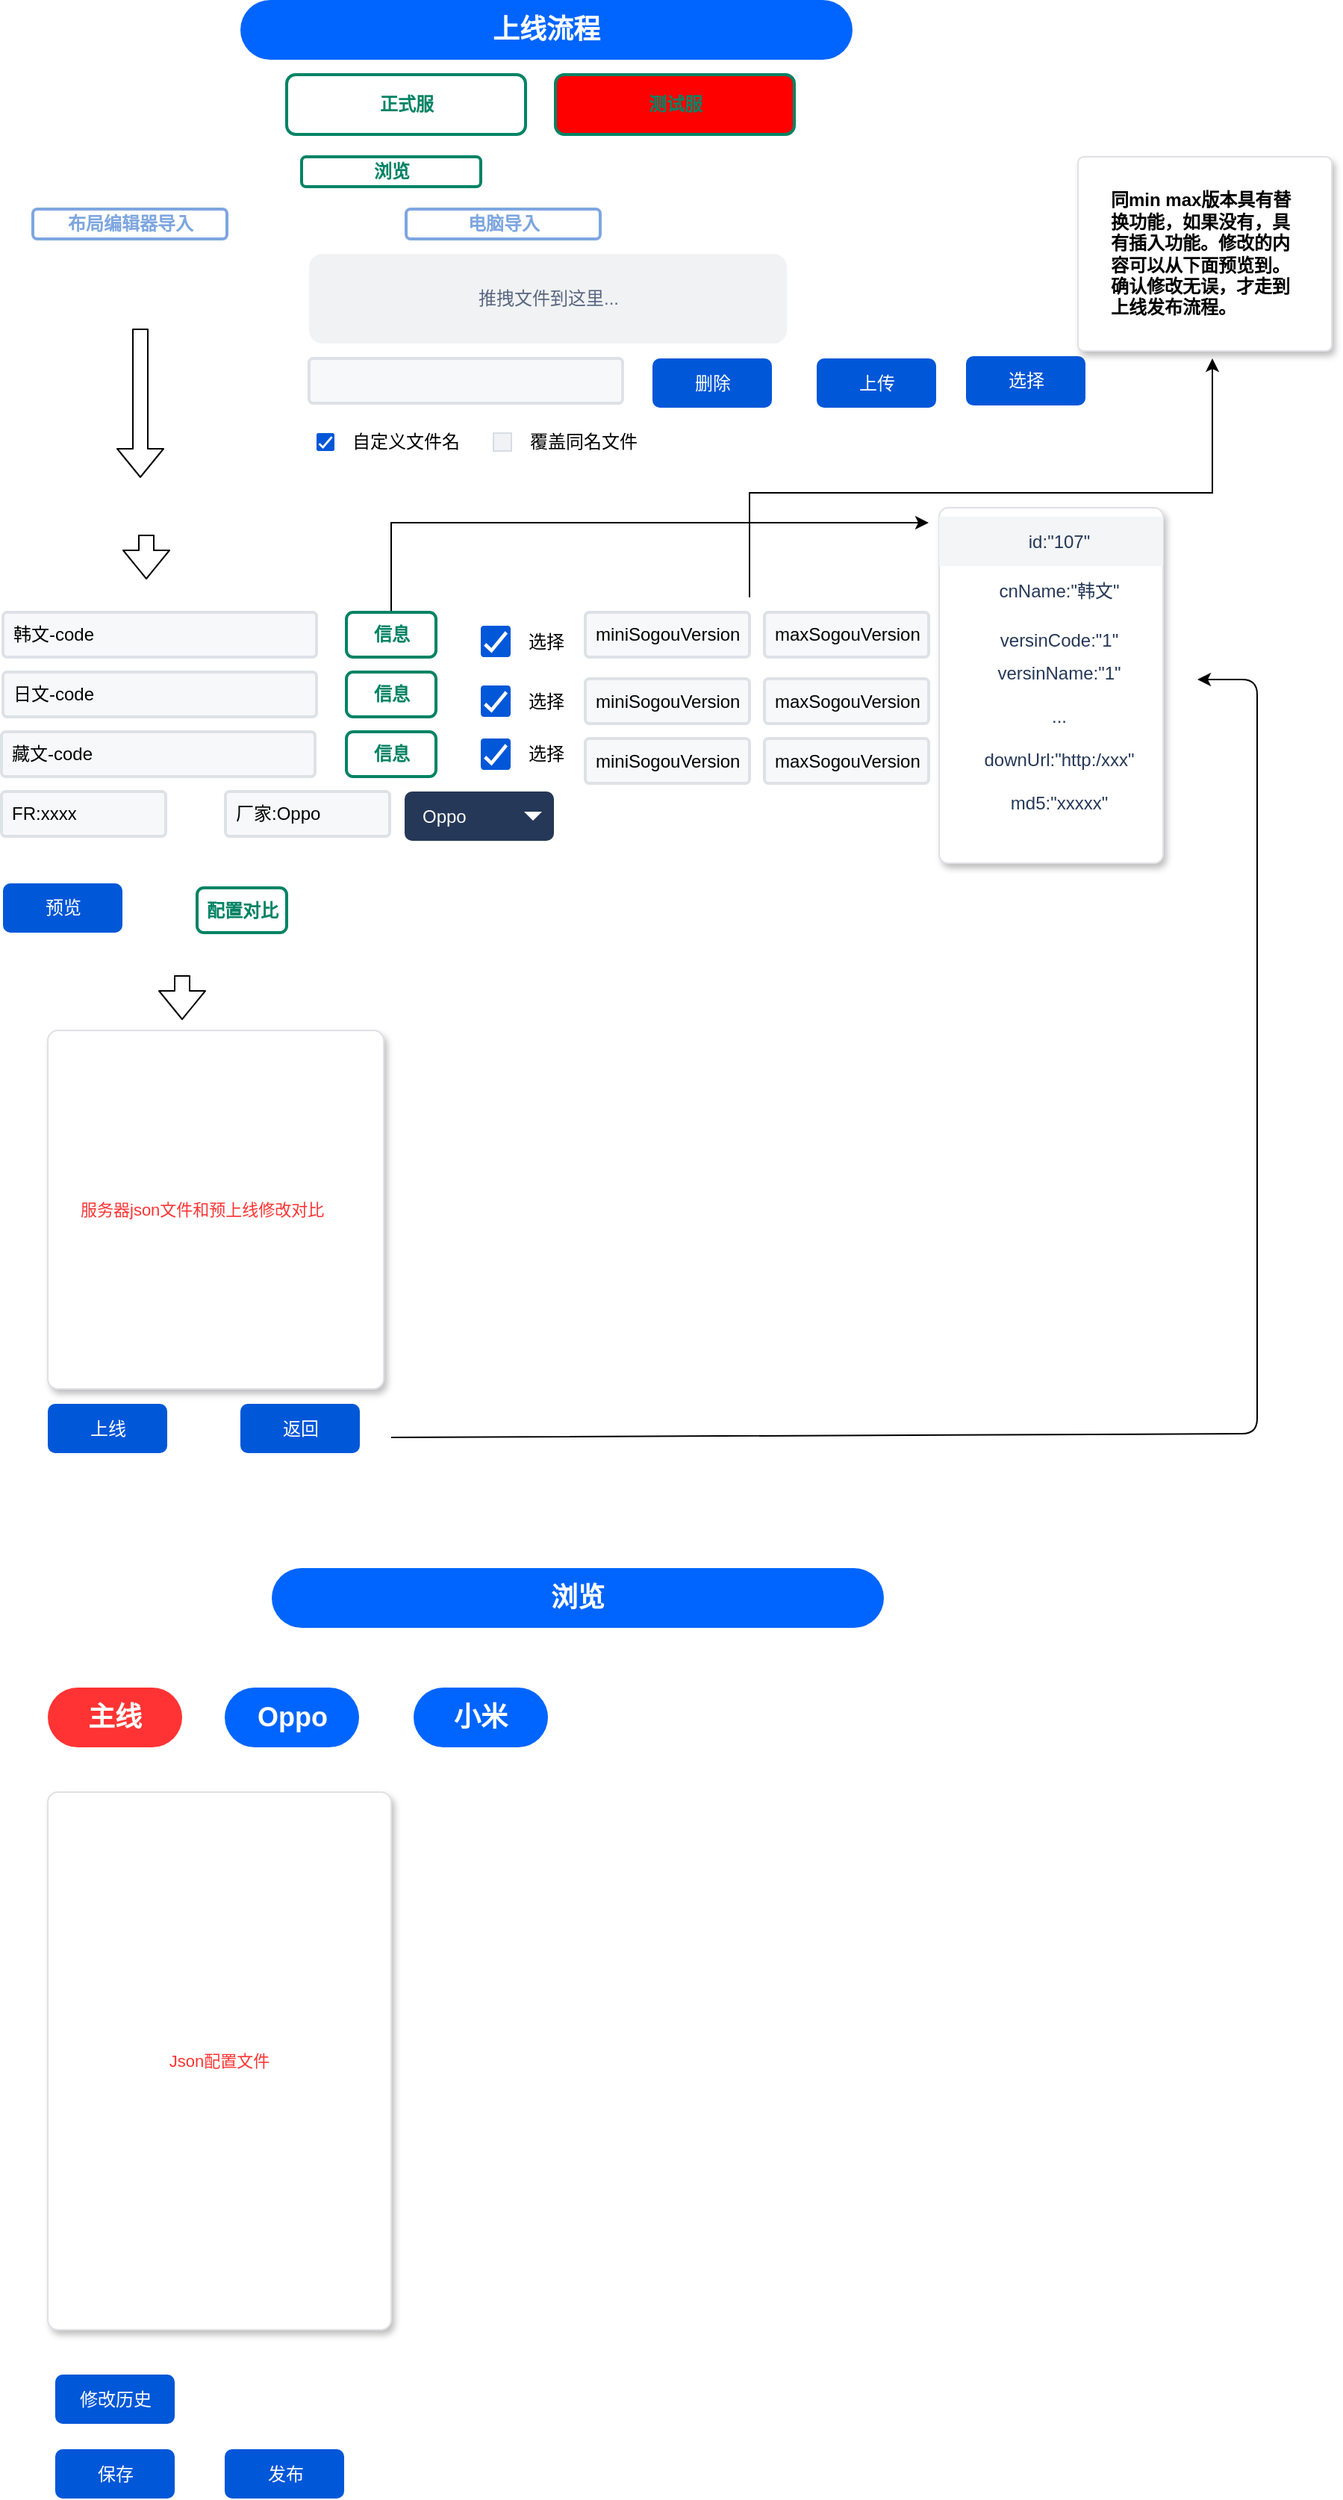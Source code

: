<mxfile version="13.6.4" type="github">
  <diagram id="1EMLyv-aDlPW3CLGLThD" name="Page-1">
    <mxGraphModel dx="1038" dy="548" grid="1" gridSize="10" guides="1" tooltips="1" connect="1" arrows="1" fold="1" page="1" pageScale="1" pageWidth="3300" pageHeight="4681" math="0" shadow="0">
      <root>
        <mxCell id="0" />
        <mxCell id="1" parent="0" />
        <mxCell id="2cxDILAhDorEXdLIPszs-1" value="上线流程" style="rounded=1;fillColor=#0065FF;strokeColor=none;html=1;fontColor=#ffffff;align=center;verticalAlign=middle;whiteSpace=wrap;fontSize=18;fontStyle=1;arcSize=50" vertex="1" parent="1">
          <mxGeometry x="209" y="30" width="410" height="40" as="geometry" />
        </mxCell>
        <mxCell id="2cxDILAhDorEXdLIPszs-2" value="正式服" style="dashed=0;html=1;rounded=1;strokeColor=#008364;fontSize=12;align=center;fontStyle=1;strokeWidth=2;fontColor=#008364" vertex="1" parent="1">
          <mxGeometry x="240" y="80" width="160" height="40" as="geometry" />
        </mxCell>
        <mxCell id="2cxDILAhDorEXdLIPszs-3" value="测试服" style="dashed=0;html=1;rounded=1;strokeColor=#008364;fontSize=12;align=center;fontStyle=1;strokeWidth=2;fontColor=#008364;fillColor=#FF0000;" vertex="1" parent="1">
          <mxGeometry x="420" y="80" width="160" height="40" as="geometry" />
        </mxCell>
        <mxCell id="2cxDILAhDorEXdLIPszs-4" value="推拽文件到这里..." style="rounded=1;align=center;fillColor=#F1F2F4;strokeColor=none;html=1;fontColor=#596780;fontSize=12" vertex="1" parent="1">
          <mxGeometry x="255" y="200" width="320" height="60" as="geometry" />
        </mxCell>
        <mxCell id="2cxDILAhDorEXdLIPszs-5" value="" style="rounded=1;arcSize=9;fillColor=#F7F8F9;align=left;spacingLeft=5;strokeColor=#DEE1E6;html=1;strokeWidth=2;fontSize=12" vertex="1" parent="1">
          <mxGeometry x="255" y="270" width="210" height="30" as="geometry" />
        </mxCell>
        <mxCell id="2cxDILAhDorEXdLIPszs-6" value="删除" style="rounded=1;fillColor=#0057D8;align=center;strokeColor=none;html=1;fontColor=#ffffff;fontSize=12" vertex="1" parent="1">
          <mxGeometry x="485" y="270" width="80" height="33" as="geometry" />
        </mxCell>
        <mxCell id="2cxDILAhDorEXdLIPszs-7" value="自定义文件名" style="html=1;shadow=0;dashed=0;shape=mxgraph.atlassian.checkbox_2;fillColor=#0057D8;strokeColor=none;align=left;verticalAlign=middle;fontStyle=0;fontSize=12;labelPosition=right;verticalLabelPosition=middle;spacingLeft=10" vertex="1" parent="1">
          <mxGeometry x="260" y="320" width="12" height="12" as="geometry" />
        </mxCell>
        <mxCell id="2cxDILAhDorEXdLIPszs-8" value="覆盖同名文件" style="rounded=1;fillColor=#F0F2F5;strokeColor=#D8DCE3;align=left;verticalAlign=middle;fontStyle=0;fontSize=12;labelPosition=right;verticalLabelPosition=middle;spacingLeft=10;html=1;shadow=0;dashed=0;arcSize=0;" vertex="1" parent="1">
          <mxGeometry x="378.5" y="320" width="12" height="12" as="geometry" />
        </mxCell>
        <mxCell id="2cxDILAhDorEXdLIPszs-11" value="上传" style="rounded=1;fillColor=#0057D8;align=center;strokeColor=none;html=1;fontColor=#ffffff;fontSize=12" vertex="1" parent="1">
          <mxGeometry x="595" y="270" width="80" height="33" as="geometry" />
        </mxCell>
        <mxCell id="2cxDILAhDorEXdLIPszs-12" value="选择" style="rounded=1;fillColor=#0057D8;align=center;strokeColor=none;html=1;fontColor=#ffffff;fontSize=12" vertex="1" parent="1">
          <mxGeometry x="695" y="268.5" width="80" height="33" as="geometry" />
        </mxCell>
        <mxCell id="2cxDILAhDorEXdLIPszs-13" value="韩文-code" style="rounded=1;arcSize=9;fillColor=#F7F8F9;align=left;spacingLeft=5;strokeColor=#DEE1E6;html=1;strokeWidth=2;fontSize=12" vertex="1" parent="1">
          <mxGeometry x="50" y="440" width="210" height="30" as="geometry" />
        </mxCell>
        <mxCell id="2cxDILAhDorEXdLIPszs-14" value="日文-code" style="rounded=1;arcSize=9;fillColor=#F7F8F9;align=left;spacingLeft=5;strokeColor=#DEE1E6;html=1;strokeWidth=2;fontSize=12" vertex="1" parent="1">
          <mxGeometry x="50" y="480" width="210" height="30" as="geometry" />
        </mxCell>
        <mxCell id="2cxDILAhDorEXdLIPszs-15" value="藏文-code" style="rounded=1;arcSize=9;fillColor=#F7F8F9;align=left;spacingLeft=5;strokeColor=#DEE1E6;html=1;strokeWidth=2;fontSize=12" vertex="1" parent="1">
          <mxGeometry x="49" y="520" width="210" height="30" as="geometry" />
        </mxCell>
        <mxCell id="2cxDILAhDorEXdLIPszs-35" style="edgeStyle=orthogonalEdgeStyle;rounded=0;orthogonalLoop=1;jettySize=auto;html=1;" edge="1" parent="1" source="2cxDILAhDorEXdLIPszs-16">
          <mxGeometry relative="1" as="geometry">
            <mxPoint x="670" y="380" as="targetPoint" />
            <Array as="points">
              <mxPoint x="310" y="380" />
              <mxPoint x="670" y="380" />
            </Array>
          </mxGeometry>
        </mxCell>
        <mxCell id="2cxDILAhDorEXdLIPszs-16" value="信息" style="dashed=0;html=1;rounded=1;strokeColor=#008364;fontSize=12;align=center;fontStyle=1;strokeWidth=2;fontColor=#008364" vertex="1" parent="1">
          <mxGeometry x="280" y="440" width="60" height="30" as="geometry" />
        </mxCell>
        <mxCell id="2cxDILAhDorEXdLIPszs-17" value="信息" style="dashed=0;html=1;rounded=1;strokeColor=#008364;fontSize=12;align=center;fontStyle=1;strokeWidth=2;fontColor=#008364" vertex="1" parent="1">
          <mxGeometry x="280" y="480" width="60" height="30" as="geometry" />
        </mxCell>
        <mxCell id="2cxDILAhDorEXdLIPszs-18" value="信息" style="dashed=0;html=1;rounded=1;strokeColor=#008364;fontSize=12;align=center;fontStyle=1;strokeWidth=2;fontColor=#008364" vertex="1" parent="1">
          <mxGeometry x="280" y="520" width="60" height="30" as="geometry" />
        </mxCell>
        <mxCell id="2cxDILAhDorEXdLIPszs-22" value="选择" style="html=1;shadow=0;dashed=0;shape=mxgraph.atlassian.checkbox_2;fillColor=#0057D8;strokeColor=none;align=left;verticalAlign=middle;fontStyle=0;fontSize=12;labelPosition=right;verticalLabelPosition=middle;spacingLeft=10" vertex="1" parent="1">
          <mxGeometry x="370" y="449" width="20" height="21" as="geometry" />
        </mxCell>
        <mxCell id="2cxDILAhDorEXdLIPszs-23" value="选择" style="html=1;shadow=0;dashed=0;shape=mxgraph.atlassian.checkbox_2;fillColor=#0057D8;strokeColor=none;align=left;verticalAlign=middle;fontStyle=0;fontSize=12;labelPosition=right;verticalLabelPosition=middle;spacingLeft=10" vertex="1" parent="1">
          <mxGeometry x="370" y="489" width="20" height="21" as="geometry" />
        </mxCell>
        <mxCell id="2cxDILAhDorEXdLIPszs-24" value="选择" style="html=1;shadow=0;dashed=0;shape=mxgraph.atlassian.checkbox_2;fillColor=#0057D8;strokeColor=none;align=left;verticalAlign=middle;fontStyle=0;fontSize=12;labelPosition=right;verticalLabelPosition=middle;spacingLeft=10" vertex="1" parent="1">
          <mxGeometry x="370" y="524.5" width="20" height="21" as="geometry" />
        </mxCell>
        <mxCell id="2cxDILAhDorEXdLIPszs-25" value="" style="rounded=1;fillColor=#ffffff;strokeColor=#DFE1E5;shadow=1;html=1;arcSize=4;align=center;" vertex="1" parent="1">
          <mxGeometry x="677" y="370" width="150" height="238" as="geometry" />
        </mxCell>
        <mxCell id="2cxDILAhDorEXdLIPszs-26" value="id:&quot;107&quot;" style="rounded=0;fillColor=#F4F5F7;strokeColor=none;shadow=0;html=1;align=center;fontSize=12;spacingLeft=10;fontColor=#253858;resizeWidth=1" vertex="1" parent="2cxDILAhDorEXdLIPszs-25">
          <mxGeometry width="150" height="33" relative="1" as="geometry">
            <mxPoint y="6" as="offset" />
          </mxGeometry>
        </mxCell>
        <mxCell id="2cxDILAhDorEXdLIPszs-27" value="cnName:&quot;韩文&quot;" style="rounded=0;fillColor=none;strokeColor=none;shadow=0;html=1;align=center;fontSize=12;spacingLeft=10;fontColor=#253858;resizeWidth=1" vertex="1" parent="2cxDILAhDorEXdLIPszs-25">
          <mxGeometry width="150" height="33" relative="1" as="geometry">
            <mxPoint y="39" as="offset" />
          </mxGeometry>
        </mxCell>
        <mxCell id="2cxDILAhDorEXdLIPszs-28" value="versinCode:&quot;1&quot;" style="rounded=0;fillColor=none;strokeColor=none;shadow=0;html=1;align=center;fontSize=12;spacingLeft=10;fontColor=#253858;resizeWidth=1" vertex="1" parent="2cxDILAhDorEXdLIPszs-25">
          <mxGeometry width="150" height="33" relative="1" as="geometry">
            <mxPoint y="72" as="offset" />
          </mxGeometry>
        </mxCell>
        <mxCell id="2cxDILAhDorEXdLIPszs-29" value="versinName:&quot;1&quot;" style="rounded=0;fillColor=none;strokeColor=none;shadow=0;html=1;align=center;fontSize=12;spacingLeft=10;fontColor=#253858;resizeWidth=1" vertex="1" parent="2cxDILAhDorEXdLIPszs-25">
          <mxGeometry y="95.91" width="150" height="29.306" as="geometry" />
        </mxCell>
        <mxCell id="2cxDILAhDorEXdLIPszs-30" value="..." style="rounded=0;fillColor=none;strokeColor=none;shadow=0;html=1;align=center;fontSize=12;spacingLeft=10;fontColor=#253858;resizeWidth=1" vertex="1" parent="2cxDILAhDorEXdLIPszs-25">
          <mxGeometry y="125.216" width="150" height="29.306" as="geometry" />
        </mxCell>
        <mxCell id="2cxDILAhDorEXdLIPszs-31" value="downUrl:&quot;http:/xxx&quot;" style="rounded=0;fillColor=none;strokeColor=none;shadow=0;html=1;align=center;fontSize=12;spacingLeft=10;fontColor=#253858;resizeWidth=1" vertex="1" parent="2cxDILAhDorEXdLIPszs-25">
          <mxGeometry y="154.522" width="150" height="29.306" as="geometry" />
        </mxCell>
        <mxCell id="2cxDILAhDorEXdLIPszs-32" value="md5:&quot;xxxxx&quot;" style="rounded=0;fillColor=none;strokeColor=none;shadow=0;html=1;align=center;fontSize=12;spacingLeft=10;fontColor=#253858;resizeWidth=1" vertex="1" parent="2cxDILAhDorEXdLIPszs-25">
          <mxGeometry y="183.828" width="150" height="29.306" as="geometry" />
        </mxCell>
        <mxCell id="2cxDILAhDorEXdLIPszs-64" style="edgeStyle=orthogonalEdgeStyle;rounded=0;orthogonalLoop=1;jettySize=auto;html=1;" edge="1" parent="1">
          <mxGeometry relative="1" as="geometry">
            <mxPoint x="860" y="270" as="targetPoint" />
            <mxPoint x="550" y="430" as="sourcePoint" />
            <Array as="points">
              <mxPoint x="550" y="360" />
              <mxPoint x="860" y="360" />
              <mxPoint x="860" y="270" />
            </Array>
          </mxGeometry>
        </mxCell>
        <mxCell id="2cxDILAhDorEXdLIPszs-36" value="miniSogouVersion" style="rounded=1;arcSize=9;fillColor=#F7F8F9;align=left;spacingLeft=5;strokeColor=#DEE1E6;html=1;strokeWidth=2;fontSize=12" vertex="1" parent="1">
          <mxGeometry x="440" y="440" width="110" height="30" as="geometry" />
        </mxCell>
        <mxCell id="2cxDILAhDorEXdLIPszs-37" value="maxSogouVersion" style="rounded=1;arcSize=9;fillColor=#F7F8F9;align=left;spacingLeft=5;strokeColor=#DEE1E6;html=1;strokeWidth=2;fontSize=12" vertex="1" parent="1">
          <mxGeometry x="560" y="440" width="110" height="30" as="geometry" />
        </mxCell>
        <mxCell id="2cxDILAhDorEXdLIPszs-38" value="miniSogouVersion" style="rounded=1;arcSize=9;fillColor=#F7F8F9;align=left;spacingLeft=5;strokeColor=#DEE1E6;html=1;strokeWidth=2;fontSize=12" vertex="1" parent="1">
          <mxGeometry x="440" y="484.5" width="110" height="30" as="geometry" />
        </mxCell>
        <mxCell id="2cxDILAhDorEXdLIPszs-39" value="maxSogouVersion" style="rounded=1;arcSize=9;fillColor=#F7F8F9;align=left;spacingLeft=5;strokeColor=#DEE1E6;html=1;strokeWidth=2;fontSize=12" vertex="1" parent="1">
          <mxGeometry x="560" y="484.5" width="110" height="30" as="geometry" />
        </mxCell>
        <mxCell id="2cxDILAhDorEXdLIPszs-40" value="miniSogouVersion" style="rounded=1;arcSize=9;fillColor=#F7F8F9;align=left;spacingLeft=5;strokeColor=#DEE1E6;html=1;strokeWidth=2;fontSize=12" vertex="1" parent="1">
          <mxGeometry x="440" y="524.5" width="110" height="30" as="geometry" />
        </mxCell>
        <mxCell id="2cxDILAhDorEXdLIPszs-41" value="maxSogouVersion" style="rounded=1;arcSize=9;fillColor=#F7F8F9;align=left;spacingLeft=5;strokeColor=#DEE1E6;html=1;strokeWidth=2;fontSize=12" vertex="1" parent="1">
          <mxGeometry x="560" y="524.5" width="110" height="30" as="geometry" />
        </mxCell>
        <mxCell id="2cxDILAhDorEXdLIPszs-42" value="预览" style="rounded=1;fillColor=#0057D8;align=center;strokeColor=none;html=1;fontColor=#ffffff;fontSize=12" vertex="1" parent="1">
          <mxGeometry x="50" y="621.5" width="80" height="33" as="geometry" />
        </mxCell>
        <mxCell id="2cxDILAhDorEXdLIPszs-43" value="配置对比" style="dashed=0;html=1;rounded=1;strokeColor=#008364;fontSize=12;align=center;fontStyle=1;strokeWidth=2;fontColor=#008364" vertex="1" parent="1">
          <mxGeometry x="180" y="624.5" width="60" height="30" as="geometry" />
        </mxCell>
        <mxCell id="2cxDILAhDorEXdLIPszs-45" value="" style="shape=flexArrow;endArrow=classic;html=1;" edge="1" parent="1">
          <mxGeometry width="50" height="50" relative="1" as="geometry">
            <mxPoint x="170" y="683" as="sourcePoint" />
            <mxPoint x="170" y="713" as="targetPoint" />
          </mxGeometry>
        </mxCell>
        <mxCell id="2cxDILAhDorEXdLIPszs-46" value="" style="shape=flexArrow;endArrow=classic;html=1;" edge="1" parent="1">
          <mxGeometry width="50" height="50" relative="1" as="geometry">
            <mxPoint x="146" y="388" as="sourcePoint" />
            <mxPoint x="146" y="418" as="targetPoint" />
          </mxGeometry>
        </mxCell>
        <mxCell id="2cxDILAhDorEXdLIPszs-47" value="&lt;span style=&quot;font-size: 11px&quot;&gt;&lt;font color=&quot;#ff3333&quot;&gt;服务器json文件和预上线修改对比&lt;/font&gt;&lt;/span&gt;" style="rounded=1;arcSize=3;fillColor=#ffffff;strokeColor=#DFE1E5;strokeWidth=1;shadow=1;align=left;html=1;whiteSpace=wrap;spacingLeft=20;spacingRight=20;fontSize=12" vertex="1" parent="1">
          <mxGeometry x="80" y="720" width="225" height="240" as="geometry" />
        </mxCell>
        <mxCell id="2cxDILAhDorEXdLIPszs-48" value="上线" style="rounded=1;fillColor=#0057D8;align=center;strokeColor=none;html=1;fontColor=#ffffff;fontSize=12" vertex="1" parent="1">
          <mxGeometry x="80" y="970" width="80" height="33" as="geometry" />
        </mxCell>
        <mxCell id="2cxDILAhDorEXdLIPszs-49" value="返回" style="rounded=1;fillColor=#0057D8;align=center;strokeColor=none;html=1;fontColor=#ffffff;fontSize=12" vertex="1" parent="1">
          <mxGeometry x="209" y="970" width="80" height="33" as="geometry" />
        </mxCell>
        <mxCell id="2cxDILAhDorEXdLIPszs-50" value="" style="endArrow=classic;html=1;" edge="1" parent="1">
          <mxGeometry width="50" height="50" relative="1" as="geometry">
            <mxPoint x="310" y="992.5" as="sourcePoint" />
            <mxPoint x="850" y="485" as="targetPoint" />
            <Array as="points">
              <mxPoint x="890" y="990" />
              <mxPoint x="890" y="485" />
            </Array>
          </mxGeometry>
        </mxCell>
        <mxCell id="2cxDILAhDorEXdLIPszs-51" value="FR:xxxx" style="rounded=1;arcSize=9;fillColor=#F7F8F9;align=left;spacingLeft=5;strokeColor=#DEE1E6;html=1;strokeWidth=2;fontSize=12" vertex="1" parent="1">
          <mxGeometry x="49" y="560" width="110" height="30" as="geometry" />
        </mxCell>
        <mxCell id="2cxDILAhDorEXdLIPszs-52" value="厂家:Oppo" style="rounded=1;arcSize=9;fillColor=#F7F8F9;align=left;spacingLeft=5;strokeColor=#DEE1E6;html=1;strokeWidth=2;fontSize=12" vertex="1" parent="1">
          <mxGeometry x="199" y="560" width="110" height="30" as="geometry" />
        </mxCell>
        <mxCell id="2cxDILAhDorEXdLIPszs-53" value="Oppo" style="rounded=1;fillColor=#253858;strokeColor=none;html=1;fontColor=#ffffff;align=left;fontSize=12;spacingLeft=10" vertex="1" parent="1">
          <mxGeometry x="319" y="560" width="100" height="33" as="geometry" />
        </mxCell>
        <mxCell id="2cxDILAhDorEXdLIPszs-54" value="" style="shape=triangle;direction=south;fillColor=#ffffff;strokeColor=none;html=1" vertex="1" parent="2cxDILAhDorEXdLIPszs-53">
          <mxGeometry x="1" y="0.5" width="12" height="6" relative="1" as="geometry">
            <mxPoint x="-20" y="-3" as="offset" />
          </mxGeometry>
        </mxCell>
        <mxCell id="2cxDILAhDorEXdLIPszs-55" value="浏览" style="dashed=0;html=1;rounded=1;strokeColor=#008364;fontSize=12;align=center;fontStyle=1;strokeWidth=2;fontColor=#008364" vertex="1" parent="1">
          <mxGeometry x="250" y="135" width="120" height="20" as="geometry" />
        </mxCell>
        <mxCell id="2cxDILAhDorEXdLIPszs-56" value="浏览" style="rounded=1;fillColor=#0065FF;strokeColor=none;html=1;fontColor=#ffffff;align=center;verticalAlign=middle;whiteSpace=wrap;fontSize=18;fontStyle=1;arcSize=50" vertex="1" parent="1">
          <mxGeometry x="230" y="1080" width="410" height="40" as="geometry" />
        </mxCell>
        <mxCell id="2cxDILAhDorEXdLIPszs-57" value="主线" style="rounded=1;strokeColor=none;html=1;fontColor=#ffffff;align=center;verticalAlign=middle;whiteSpace=wrap;fontSize=18;fontStyle=1;arcSize=50;fillColor=#FF3333;" vertex="1" parent="1">
          <mxGeometry x="80" y="1160" width="90" height="40" as="geometry" />
        </mxCell>
        <mxCell id="2cxDILAhDorEXdLIPszs-58" value="Oppo" style="rounded=1;fillColor=#0065FF;strokeColor=none;html=1;fontColor=#ffffff;align=center;verticalAlign=middle;whiteSpace=wrap;fontSize=18;fontStyle=1;arcSize=50" vertex="1" parent="1">
          <mxGeometry x="198.5" y="1160" width="90" height="40" as="geometry" />
        </mxCell>
        <mxCell id="2cxDILAhDorEXdLIPszs-59" value="小米" style="rounded=1;fillColor=#0065FF;strokeColor=none;html=1;fontColor=#ffffff;align=center;verticalAlign=middle;whiteSpace=wrap;fontSize=18;fontStyle=1;arcSize=50" vertex="1" parent="1">
          <mxGeometry x="325" y="1160" width="90" height="40" as="geometry" />
        </mxCell>
        <mxCell id="2cxDILAhDorEXdLIPszs-60" value="&lt;font color=&quot;#ff3333&quot;&gt;&lt;span style=&quot;font-size: 11px&quot;&gt;Json配置文件&lt;/span&gt;&lt;/font&gt;" style="rounded=1;arcSize=3;fillColor=#ffffff;strokeColor=#DFE1E5;strokeWidth=1;shadow=1;align=center;html=1;whiteSpace=wrap;spacingLeft=20;spacingRight=20;fontSize=12" vertex="1" parent="1">
          <mxGeometry x="80" y="1230" width="230" height="360" as="geometry" />
        </mxCell>
        <mxCell id="2cxDILAhDorEXdLIPszs-61" value="修改历史" style="rounded=1;fillColor=#0057D8;align=center;strokeColor=none;html=1;fontColor=#ffffff;fontSize=12" vertex="1" parent="1">
          <mxGeometry x="85" y="1620" width="80" height="33" as="geometry" />
        </mxCell>
        <mxCell id="2cxDILAhDorEXdLIPszs-62" value="保存" style="rounded=1;fillColor=#0057D8;align=center;strokeColor=none;html=1;fontColor=#ffffff;fontSize=12" vertex="1" parent="1">
          <mxGeometry x="85" y="1670" width="80" height="33" as="geometry" />
        </mxCell>
        <mxCell id="2cxDILAhDorEXdLIPszs-63" value="发布" style="rounded=1;fillColor=#0057D8;align=center;strokeColor=none;html=1;fontColor=#ffffff;fontSize=12" vertex="1" parent="1">
          <mxGeometry x="198.5" y="1670" width="80" height="33" as="geometry" />
        </mxCell>
        <mxCell id="2cxDILAhDorEXdLIPszs-65" value="&lt;b&gt;同min max版本具有替换功能，如果没有，具有插入功能。修改的内容可以从下面预览到。&lt;br&gt;确认修改无误，才走到上线发布流程。&lt;br&gt;&lt;/b&gt;" style="rounded=1;arcSize=3;fillColor=#ffffff;strokeColor=#DFE1E5;strokeWidth=1;shadow=1;align=left;html=1;whiteSpace=wrap;spacingLeft=20;spacingRight=20;fontSize=12" vertex="1" parent="1">
          <mxGeometry x="770" y="135" width="170" height="130" as="geometry" />
        </mxCell>
        <mxCell id="2cxDILAhDorEXdLIPszs-66" value="" style="shape=flexArrow;endArrow=classic;html=1;" edge="1" parent="1">
          <mxGeometry width="50" height="50" relative="1" as="geometry">
            <mxPoint x="142" y="250" as="sourcePoint" />
            <mxPoint x="142" y="350" as="targetPoint" />
          </mxGeometry>
        </mxCell>
        <mxCell id="2cxDILAhDorEXdLIPszs-67" value="布局编辑器导入" style="dashed=0;html=1;rounded=1;fontSize=12;align=center;fontStyle=1;strokeWidth=2;strokeColor=#7EA6E0;fontColor=#7EA6E0;" vertex="1" parent="1">
          <mxGeometry x="70" y="170" width="130" height="20" as="geometry" />
        </mxCell>
        <mxCell id="2cxDILAhDorEXdLIPszs-68" value="电脑导入" style="dashed=0;html=1;rounded=1;fontSize=12;align=center;fontStyle=1;strokeWidth=2;strokeColor=#7EA6E0;fontColor=#7EA6E0;" vertex="1" parent="1">
          <mxGeometry x="320" y="170" width="130" height="20" as="geometry" />
        </mxCell>
      </root>
    </mxGraphModel>
  </diagram>
</mxfile>
